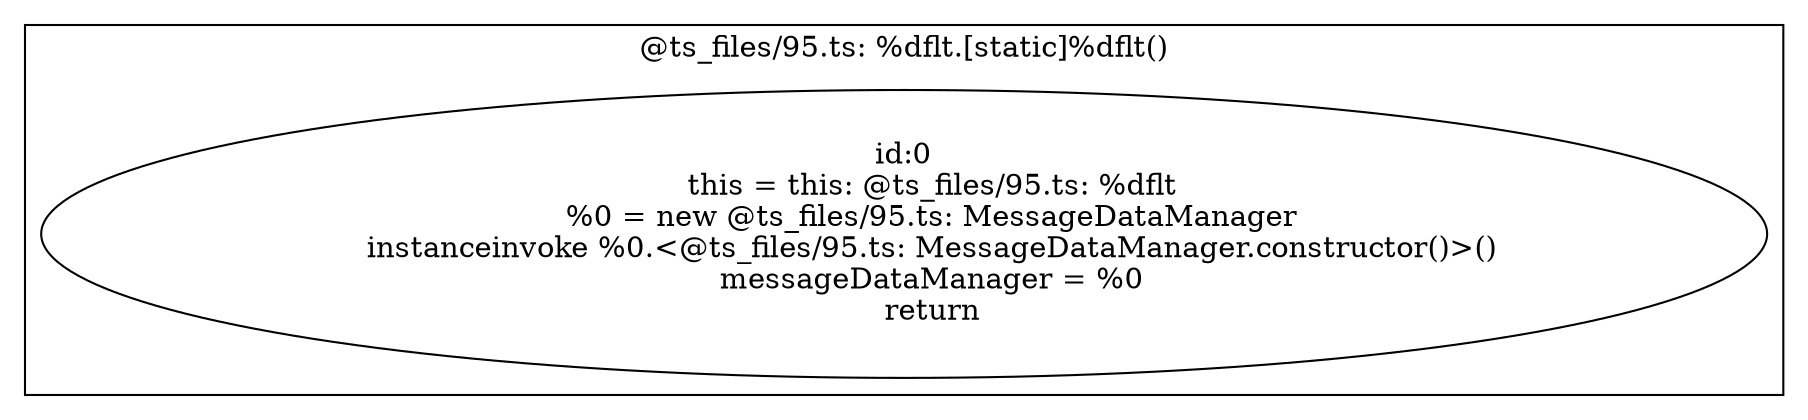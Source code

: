 digraph "95.ts" {
subgraph "cluster_@ts_files/95.ts: %dflt.[static]%dflt()" {
  label="@ts_files/95.ts: %dflt.[static]%dflt()";
  Node33300 [label="id:0
      this = this: @ts_files/95.ts: %dflt
      %0 = new @ts_files/95.ts: MessageDataManager
      instanceinvoke %0.<@ts_files/95.ts: MessageDataManager.constructor()>()
      messageDataManager = %0
      return"];
}
}
